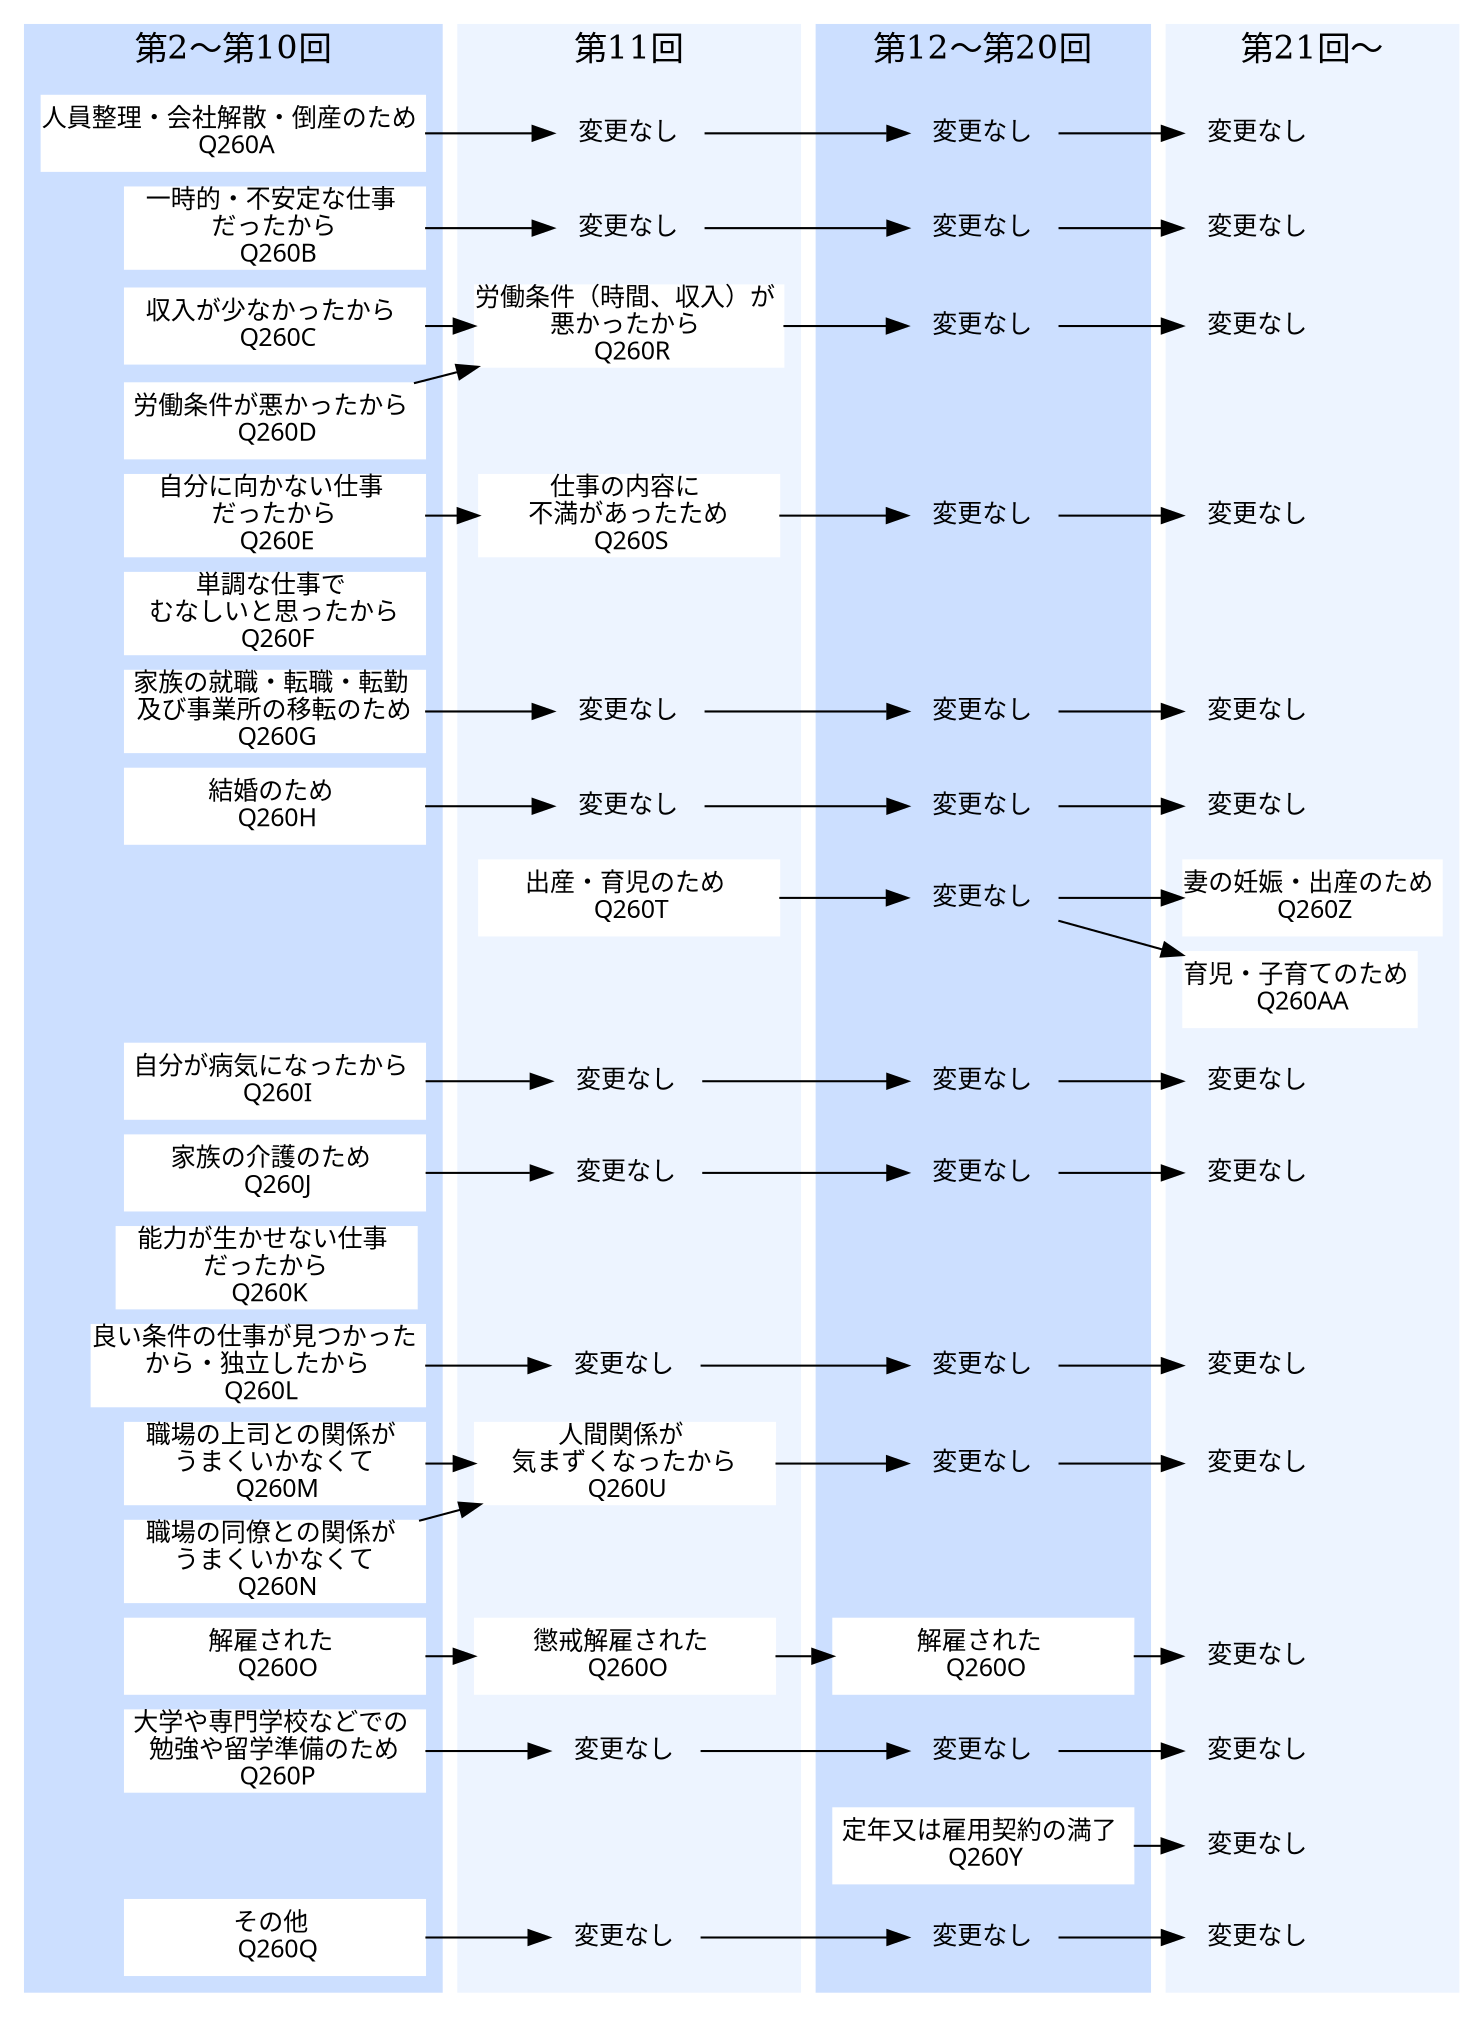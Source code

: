 digraph risyokuhsmu {
  charset="UTF-8"
  compound=true;
  newrank=true; // これが必要！（サンプル４を参照）
  node[shape=box, style=filled; color=white, fontsize=12, fontname="meiryo UI", width=2.0 margin=0]
  splines=false;
  nodesep=.0;
  ranksep=.1;
  rankdir=TB


  subgraph cluster_0 {
  label="第2～第10回";
  style=filled;
  color="#ccdfff";
  fontsize=16;

   a1 [label="人員整理・会社解散・倒産のため \n Q260A" href="../../variable/Q260A.html" target="_blank"]
   a2 [label="一時的・不安定な仕事 \n だったから \n Q260B" href="../../variable/Q260A.html" target="_blank"]
   a3 [label="収入が少なかったから \n Q260C" href="../../variable/Q260C.html" target="_blank"]
   a4 [label="労働条件が悪かったから \n Q260D" href="../../variable/Q260D.html" target="_blank"]
   a5 [label="自分に向かない仕事 \n だったから \n Q260E" href="../../variable/Q260E.html" target="_blank"]
   a6 [label="単調な仕事で \n むなしいと思ったから \n Q260F" href="../../variable/Q260N.html" target="_blank"]
   a7 [label="家族の就職・転職・転勤 \n 及び事業所の移転のため \n Q260G" href="../../variable/Q260G.html" target="_blank"]
   a8 [label="結婚のため \n Q260H" href="../../variable/Q260H.html" target="_blank"]
   a9 [style=invis]
   a10 [style=invis]
   a11 [label="自分が病気になったから \n Q260I" href="../../variable/Q260I.html" target="_blank"]
   a12 [label="家族の介護のため \n Q260J" href="../../variable/Q260J.html" target="_blank"]
   a13 [label="能力が生かせない仕事 \n だったから \n Q260K" href="../../variable/Q260K.html" target="_blank"]
   a14 [label="良い条件の仕事が見つかった \n から・独立したから \n Q260L" href="../../variable/Q260L.html" target="_blank"]
   a15 [label="職場の上司との関係が \n うまくいかなくて \n Q260M" href="../../variable/Q260M.html" target="_blank"]
   a16 [label="職場の同僚との関係が \n うまくいかなくて \n Q260N" href="../../variable/Q260N.html" target="_blank"]
   a17 [label="解雇された \n Q260O" href="../../variable/Q260O.html" target="_blank"]
   a18 [label="大学や専門学校などでの \n 勉強や留学準備のため \n Q260P" href="../../variable/Q260P.html" target="_blank"]
   a19 [style=invis]
   a20 [label="その他 \n Q260Q" href="../../variable/Q260Q.html" target="_blank"]

    a1->a2->a3->a4->a5->a6->a7->a8->a9->a10->a11->a12->a13->a14->a15->a16->a17->a18->a19->a20 [style=invis];
  }

  subgraph cluster_1 {
  label="第11回";
  style=filled;
  color="#edf4ff";
  fontsize = 16

  b1 [label="変更なし", color=none, width=1.0]
  b2 [label="変更なし", color=none, width=1.0]
  b3 [label="労働条件（時間、収入）が \n悪かったから \n Q260R" href="../../variable/Q260R.html" target="_blank"]
  b4 [style=invis]
  b5 [label="仕事の内容に \n 不満があったため \n Q260S" href="../../variable/Q260S.html" target="_blank"]
  b6 [style=invis]
  b7 [label="変更なし", color=none, width=1.0]
  b8 [label="変更なし", color=none, width=1.0]
  b9 [label="出産・育児のため \n Q260T" href="../../variable/Q260T.html" target="_blank"]
  b10 [style=invis]
  b11 [label="変更なし", color=none, width=1.0]
  b12 [label="変更なし", color=none, width=1.0]
  b13 [style=invis]
  b14 [label="変更なし", color=none, width=1.0]
  b15 [label="人間関係が \n 気まずくなったから \n Q260U" href="../../variable/Q260U.html" target="_blank"]
  b16 [style=invis]
  b17 [label="懲戒解雇された \n Q260O" href="../../variable/Q260O.html" target="_blank"]
  b18 [label="変更なし", color=none, width=1.0]
  b19 [style=invis]
  b20 [label="変更なし", color=none, width=1.0]

    b1->b2->b3->b4->b5->b6->b7->b8->b9->b10->b11->b12->b13->b14->b15->b16->b17->b18->b19->b20 [style=invis];
  }

  subgraph cluster_2 {
  label="第12～第20回";
  style=filled;
  color="#ccdfff";
  fontsize = 16

  c1 [label="変更なし", color=none, width=1.0]
  c2 [label="変更なし", color=none, width=1.0]
  c3 [label="変更なし", color=none, width=1.0]
  c4 [style=invis]
  c5 [label="変更なし", color=none, width=1.0]
  c6 [style=invis]
  c7 [label="変更なし", color=none, width=1.0]
  c8 [label="変更なし", color=none, width=1.0]
  c9 [label="変更なし", color=none, width=1.0]
  c10 [style=invis]
  c11 [label="変更なし", color=none, width=1.0]
  c12 [label="変更なし", color=none, width=1.0]
  c13 [style=invis]
  c14 [label="変更なし", color=none, width=1.0]
  c15 [label="変更なし", color=none, width=1.0]
  c16 [style=invis]
  c17 [label="解雇された \n Q260O" href="../../variable/Q260O.html" target="_blank"]
  c18 [label="変更なし", color=none, width=1.0]
  c19 [label="定年又は雇用契約の満了 \n Q260Y",  href="../../variable/Q260Y.html" target="_blank"];
  c20 [label="変更なし", color=none, width=1.0]

    c1->c2->c3->c4->c5->c6->c7->c8->c9->c10->c11->c12->c13->c14->c15->c16->c17->c18->c19->c20 [style=invis];
  }

  subgraph cluster_3 {
  label="第21回～";
  style=filled;
  color="#edf4ff";
  fontsize = 16 ;
  node [width=1 margin=0]

  d1 [label="変更なし", color=none]
  d2 [label="変更なし", color=none]
  d3 [label="変更なし", color=none]
  d4 [style=invis]
  d5 [label="変更なし", color=none]
  d6 [style=invis]
  d7 [label="変更なし", color=none]
  d8 [label="変更なし", color=none]
  d9 [label="妻の妊娠・出産のため \n Q260Z" href="../../variable/Q260Z.html" target="_blank"]
  d10 [label="育児・子育てのため \n Q260AA" href="../../variable/Q260AA.html" target="_blank"]
  d11 [label="変更なし", color=none]
  d12 [label="変更なし", color=none]
  d13 [style=invis]
  d14 [label="変更なし", color=none]
  d15 [label="変更なし", color=none]
  d16 [style=invis]
  d17 [label="変更なし", color=none]
  d18 [label="変更なし", color=none]
  d19 [label="変更なし", color=none]
  d20 [label="変更なし", color=none]


    d1->d2->d3->d4->d5->d6->d7->d8->d9->d10->d11->d12->d13->d14->d15->d16->d17->d18->d19->d20 [style=invis];
  }

  a1->b1->c1->d1 ;
  {rank=same; a1 b1 c1 d1} ;
  a2->b2->c2->d2 ;
  {rank=same; a2 b2 c2 d2} ;
  a3->b3->c3->d3;
  {rank=same; a3 b3 c3 d3} ;
  a4->b3 ;
  {rank=same; a4 b4}
  a5->b5->c5->d5
  {rank=same; a5 b5 c5 d5} ;
  a7->b7->c7->d7;
  {rank=same; a7 b7 c7 d7} ;
  a8->b8->c8->d8 ;
  {rank=same; a8 b8 c8 d8} ;
  b9->c9->d9 ;
  c9->d10 ;
  {rank=same; b9 c9 d9} ;
  {rank=same; a10 b10 c10 d10} ;
  a11->b11->c11->d11 ;
  a12->b12->c12->d12 ;
  {rank=same; a11 b11 c11 d11} ;
  {rank=same; a12 b12 c12 d12} ;
  {rank=same; a13 b13 c13 d13} ;
  a14->b14->c14->d14 ;
  {rank=same; a14 b14 c14 d14} ;
  a15->b15->c15->d15 ;
  {rank=same; a15 b15 c15 d15} ;
  a16->b15
  {rank=same; a16 b16 c16 d16} ;
  a17->b17->c17->d17 ;
  {rank=same; a17 b17 c17 d17} ;
  a18->b18->c18->d18 ;
  {rank=same; a18 b18 c18 d18} ;
  c19->d19 ;
  {rank=same; a19 b19 c19 d19} ;
  a20->b20->c20->d20 ;
  {rank=same; a20 b20 c20 d20} ;



}
